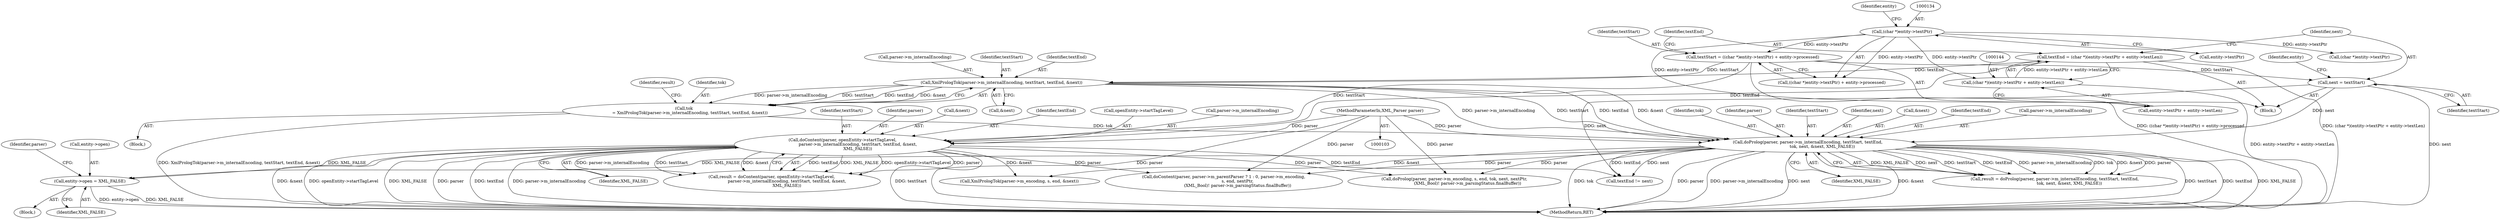 digraph "0_libexpat_c20b758c332d9a13afbbb276d30db1d183a85d43_1@API" {
"1000238" [label="(Call,entity->open = XML_FALSE)"];
"1000188" [label="(Call,doContent(parser, openEntity->startTagLevel,\n                       parser->m_internalEncoding, textStart, textEnd, &next,\n                       XML_FALSE))"];
"1000104" [label="(MethodParameterIn,XML_Parser parser)"];
"1000130" [label="(Call,textStart = ((char *)entity->textPtr) + entity->processed)"];
"1000133" [label="(Call,(char *)entity->textPtr)"];
"1000141" [label="(Call,textEnd = (char *)(entity->textPtr + entity->textLen))"];
"1000143" [label="(Call,(char *)(entity->textPtr + entity->textLen))"];
"1000173" [label="(Call,doProlog(parser, parser->m_internalEncoding, textStart, textEnd,\n                      tok, next, &next, XML_FALSE))"];
"1000163" [label="(Call,XmlPrologTok(parser->m_internalEncoding, textStart, textEnd, &next))"];
"1000161" [label="(Call,tok\n         = XmlPrologTok(parser->m_internalEncoding, textStart, textEnd, &next))"];
"1000152" [label="(Call,next = textStart)"];
"1000157" [label="(Identifier,entity)"];
"1000180" [label="(Identifier,tok)"];
"1000188" [label="(Call,doContent(parser, openEntity->startTagLevel,\n                       parser->m_internalEncoding, textStart, textEnd, &next,\n                       XML_FALSE))"];
"1000190" [label="(Call,openEntity->startTagLevel)"];
"1000239" [label="(Call,entity->open)"];
"1000174" [label="(Identifier,parser)"];
"1000193" [label="(Call,parser->m_internalEncoding)"];
"1000178" [label="(Identifier,textStart)"];
"1000159" [label="(Block,)"];
"1000200" [label="(Identifier,XML_FALSE)"];
"1000184" [label="(Identifier,XML_FALSE)"];
"1000310" [label="(Call,doContent(parser, parser->m_parentParser ? 1 : 0, parser->m_encoding,\n                     s, end, nextPtr,\n                     (XML_Bool)! parser->m_parsingStatus.finalBuffer))"];
"1000186" [label="(Call,result = doContent(parser, openEntity->startTagLevel,\n                       parser->m_internalEncoding, textStart, textEnd, &next,\n                       XML_FALSE))"];
"1000142" [label="(Identifier,textEnd)"];
"1000169" [label="(Call,&next)"];
"1000181" [label="(Identifier,next)"];
"1000229" [label="(Call,(char *)entity->textPtr)"];
"1000237" [label="(Block,)"];
"1000196" [label="(Identifier,textStart)"];
"1000152" [label="(Call,next = textStart)"];
"1000133" [label="(Call,(char *)entity->textPtr)"];
"1000162" [label="(Identifier,tok)"];
"1000168" [label="(Identifier,textEnd)"];
"1000189" [label="(Identifier,parser)"];
"1000154" [label="(Identifier,textStart)"];
"1000135" [label="(Call,entity->textPtr)"];
"1000108" [label="(Block,)"];
"1000210" [label="(Call,textEnd != next)"];
"1000172" [label="(Identifier,result)"];
"1000275" [label="(Call,XmlPrologTok(parser->m_encoding, s, end, &next))"];
"1000141" [label="(Call,textEnd = (char *)(entity->textPtr + entity->textLen))"];
"1000104" [label="(MethodParameterIn,XML_Parser parser)"];
"1000171" [label="(Call,result = doProlog(parser, parser->m_internalEncoding, textStart, textEnd,\n                      tok, next, &next, XML_FALSE))"];
"1000164" [label="(Call,parser->m_internalEncoding)"];
"1000173" [label="(Call,doProlog(parser, parser->m_internalEncoding, textStart, textEnd,\n                      tok, next, &next, XML_FALSE))"];
"1000163" [label="(Call,XmlPrologTok(parser->m_internalEncoding, textStart, textEnd, &next))"];
"1000143" [label="(Call,(char *)(entity->textPtr + entity->textLen))"];
"1000182" [label="(Call,&next)"];
"1000161" [label="(Call,tok\n         = XmlPrologTok(parser->m_internalEncoding, textStart, textEnd, &next))"];
"1000139" [label="(Identifier,entity)"];
"1000332" [label="(MethodReturn,RET)"];
"1000198" [label="(Call,&next)"];
"1000145" [label="(Call,entity->textPtr + entity->textLen)"];
"1000167" [label="(Identifier,textStart)"];
"1000179" [label="(Identifier,textEnd)"];
"1000132" [label="(Call,((char *)entity->textPtr) + entity->processed)"];
"1000245" [label="(Identifier,parser)"];
"1000130" [label="(Call,textStart = ((char *)entity->textPtr) + entity->processed)"];
"1000284" [label="(Call,doProlog(parser, parser->m_encoding, s, end, tok, next, nextPtr,\n                    (XML_Bool)! parser->m_parsingStatus.finalBuffer))"];
"1000242" [label="(Identifier,XML_FALSE)"];
"1000197" [label="(Identifier,textEnd)"];
"1000153" [label="(Identifier,next)"];
"1000175" [label="(Call,parser->m_internalEncoding)"];
"1000131" [label="(Identifier,textStart)"];
"1000238" [label="(Call,entity->open = XML_FALSE)"];
"1000238" -> "1000237"  [label="AST: "];
"1000238" -> "1000242"  [label="CFG: "];
"1000239" -> "1000238"  [label="AST: "];
"1000242" -> "1000238"  [label="AST: "];
"1000245" -> "1000238"  [label="CFG: "];
"1000238" -> "1000332"  [label="DDG: entity->open"];
"1000238" -> "1000332"  [label="DDG: XML_FALSE"];
"1000188" -> "1000238"  [label="DDG: XML_FALSE"];
"1000173" -> "1000238"  [label="DDG: XML_FALSE"];
"1000188" -> "1000186"  [label="AST: "];
"1000188" -> "1000200"  [label="CFG: "];
"1000189" -> "1000188"  [label="AST: "];
"1000190" -> "1000188"  [label="AST: "];
"1000193" -> "1000188"  [label="AST: "];
"1000196" -> "1000188"  [label="AST: "];
"1000197" -> "1000188"  [label="AST: "];
"1000198" -> "1000188"  [label="AST: "];
"1000200" -> "1000188"  [label="AST: "];
"1000186" -> "1000188"  [label="CFG: "];
"1000188" -> "1000332"  [label="DDG: openEntity->startTagLevel"];
"1000188" -> "1000332"  [label="DDG: XML_FALSE"];
"1000188" -> "1000332"  [label="DDG: parser"];
"1000188" -> "1000332"  [label="DDG: textEnd"];
"1000188" -> "1000332"  [label="DDG: parser->m_internalEncoding"];
"1000188" -> "1000332"  [label="DDG: textStart"];
"1000188" -> "1000332"  [label="DDG: &next"];
"1000188" -> "1000186"  [label="DDG: textEnd"];
"1000188" -> "1000186"  [label="DDG: XML_FALSE"];
"1000188" -> "1000186"  [label="DDG: openEntity->startTagLevel"];
"1000188" -> "1000186"  [label="DDG: parser"];
"1000188" -> "1000186"  [label="DDG: parser->m_internalEncoding"];
"1000188" -> "1000186"  [label="DDG: textStart"];
"1000188" -> "1000186"  [label="DDG: &next"];
"1000104" -> "1000188"  [label="DDG: parser"];
"1000130" -> "1000188"  [label="DDG: textStart"];
"1000141" -> "1000188"  [label="DDG: textEnd"];
"1000188" -> "1000210"  [label="DDG: textEnd"];
"1000188" -> "1000275"  [label="DDG: &next"];
"1000188" -> "1000284"  [label="DDG: parser"];
"1000188" -> "1000310"  [label="DDG: parser"];
"1000104" -> "1000103"  [label="AST: "];
"1000104" -> "1000332"  [label="DDG: parser"];
"1000104" -> "1000173"  [label="DDG: parser"];
"1000104" -> "1000284"  [label="DDG: parser"];
"1000104" -> "1000310"  [label="DDG: parser"];
"1000130" -> "1000108"  [label="AST: "];
"1000130" -> "1000132"  [label="CFG: "];
"1000131" -> "1000130"  [label="AST: "];
"1000132" -> "1000130"  [label="AST: "];
"1000142" -> "1000130"  [label="CFG: "];
"1000130" -> "1000332"  [label="DDG: ((char *)entity->textPtr) + entity->processed"];
"1000133" -> "1000130"  [label="DDG: entity->textPtr"];
"1000130" -> "1000152"  [label="DDG: textStart"];
"1000130" -> "1000163"  [label="DDG: textStart"];
"1000133" -> "1000132"  [label="AST: "];
"1000133" -> "1000135"  [label="CFG: "];
"1000134" -> "1000133"  [label="AST: "];
"1000135" -> "1000133"  [label="AST: "];
"1000139" -> "1000133"  [label="CFG: "];
"1000133" -> "1000132"  [label="DDG: entity->textPtr"];
"1000133" -> "1000143"  [label="DDG: entity->textPtr"];
"1000133" -> "1000145"  [label="DDG: entity->textPtr"];
"1000133" -> "1000229"  [label="DDG: entity->textPtr"];
"1000141" -> "1000108"  [label="AST: "];
"1000141" -> "1000143"  [label="CFG: "];
"1000142" -> "1000141"  [label="AST: "];
"1000143" -> "1000141"  [label="AST: "];
"1000153" -> "1000141"  [label="CFG: "];
"1000141" -> "1000332"  [label="DDG: (char *)(entity->textPtr + entity->textLen)"];
"1000143" -> "1000141"  [label="DDG: entity->textPtr + entity->textLen"];
"1000141" -> "1000163"  [label="DDG: textEnd"];
"1000143" -> "1000145"  [label="CFG: "];
"1000144" -> "1000143"  [label="AST: "];
"1000145" -> "1000143"  [label="AST: "];
"1000143" -> "1000332"  [label="DDG: entity->textPtr + entity->textLen"];
"1000173" -> "1000171"  [label="AST: "];
"1000173" -> "1000184"  [label="CFG: "];
"1000174" -> "1000173"  [label="AST: "];
"1000175" -> "1000173"  [label="AST: "];
"1000178" -> "1000173"  [label="AST: "];
"1000179" -> "1000173"  [label="AST: "];
"1000180" -> "1000173"  [label="AST: "];
"1000181" -> "1000173"  [label="AST: "];
"1000182" -> "1000173"  [label="AST: "];
"1000184" -> "1000173"  [label="AST: "];
"1000171" -> "1000173"  [label="CFG: "];
"1000173" -> "1000332"  [label="DDG: next"];
"1000173" -> "1000332"  [label="DDG: &next"];
"1000173" -> "1000332"  [label="DDG: textStart"];
"1000173" -> "1000332"  [label="DDG: textEnd"];
"1000173" -> "1000332"  [label="DDG: XML_FALSE"];
"1000173" -> "1000332"  [label="DDG: tok"];
"1000173" -> "1000332"  [label="DDG: parser"];
"1000173" -> "1000332"  [label="DDG: parser->m_internalEncoding"];
"1000173" -> "1000171"  [label="DDG: XML_FALSE"];
"1000173" -> "1000171"  [label="DDG: next"];
"1000173" -> "1000171"  [label="DDG: textStart"];
"1000173" -> "1000171"  [label="DDG: textEnd"];
"1000173" -> "1000171"  [label="DDG: parser->m_internalEncoding"];
"1000173" -> "1000171"  [label="DDG: tok"];
"1000173" -> "1000171"  [label="DDG: &next"];
"1000173" -> "1000171"  [label="DDG: parser"];
"1000163" -> "1000173"  [label="DDG: parser->m_internalEncoding"];
"1000163" -> "1000173"  [label="DDG: textStart"];
"1000163" -> "1000173"  [label="DDG: textEnd"];
"1000163" -> "1000173"  [label="DDG: &next"];
"1000161" -> "1000173"  [label="DDG: tok"];
"1000152" -> "1000173"  [label="DDG: next"];
"1000173" -> "1000210"  [label="DDG: textEnd"];
"1000173" -> "1000210"  [label="DDG: next"];
"1000173" -> "1000275"  [label="DDG: &next"];
"1000173" -> "1000284"  [label="DDG: parser"];
"1000173" -> "1000310"  [label="DDG: parser"];
"1000163" -> "1000161"  [label="AST: "];
"1000163" -> "1000169"  [label="CFG: "];
"1000164" -> "1000163"  [label="AST: "];
"1000167" -> "1000163"  [label="AST: "];
"1000168" -> "1000163"  [label="AST: "];
"1000169" -> "1000163"  [label="AST: "];
"1000161" -> "1000163"  [label="CFG: "];
"1000163" -> "1000161"  [label="DDG: parser->m_internalEncoding"];
"1000163" -> "1000161"  [label="DDG: textStart"];
"1000163" -> "1000161"  [label="DDG: textEnd"];
"1000163" -> "1000161"  [label="DDG: &next"];
"1000161" -> "1000159"  [label="AST: "];
"1000162" -> "1000161"  [label="AST: "];
"1000172" -> "1000161"  [label="CFG: "];
"1000161" -> "1000332"  [label="DDG: XmlPrologTok(parser->m_internalEncoding, textStart, textEnd, &next)"];
"1000152" -> "1000108"  [label="AST: "];
"1000152" -> "1000154"  [label="CFG: "];
"1000153" -> "1000152"  [label="AST: "];
"1000154" -> "1000152"  [label="AST: "];
"1000157" -> "1000152"  [label="CFG: "];
"1000152" -> "1000332"  [label="DDG: next"];
"1000152" -> "1000210"  [label="DDG: next"];
}
